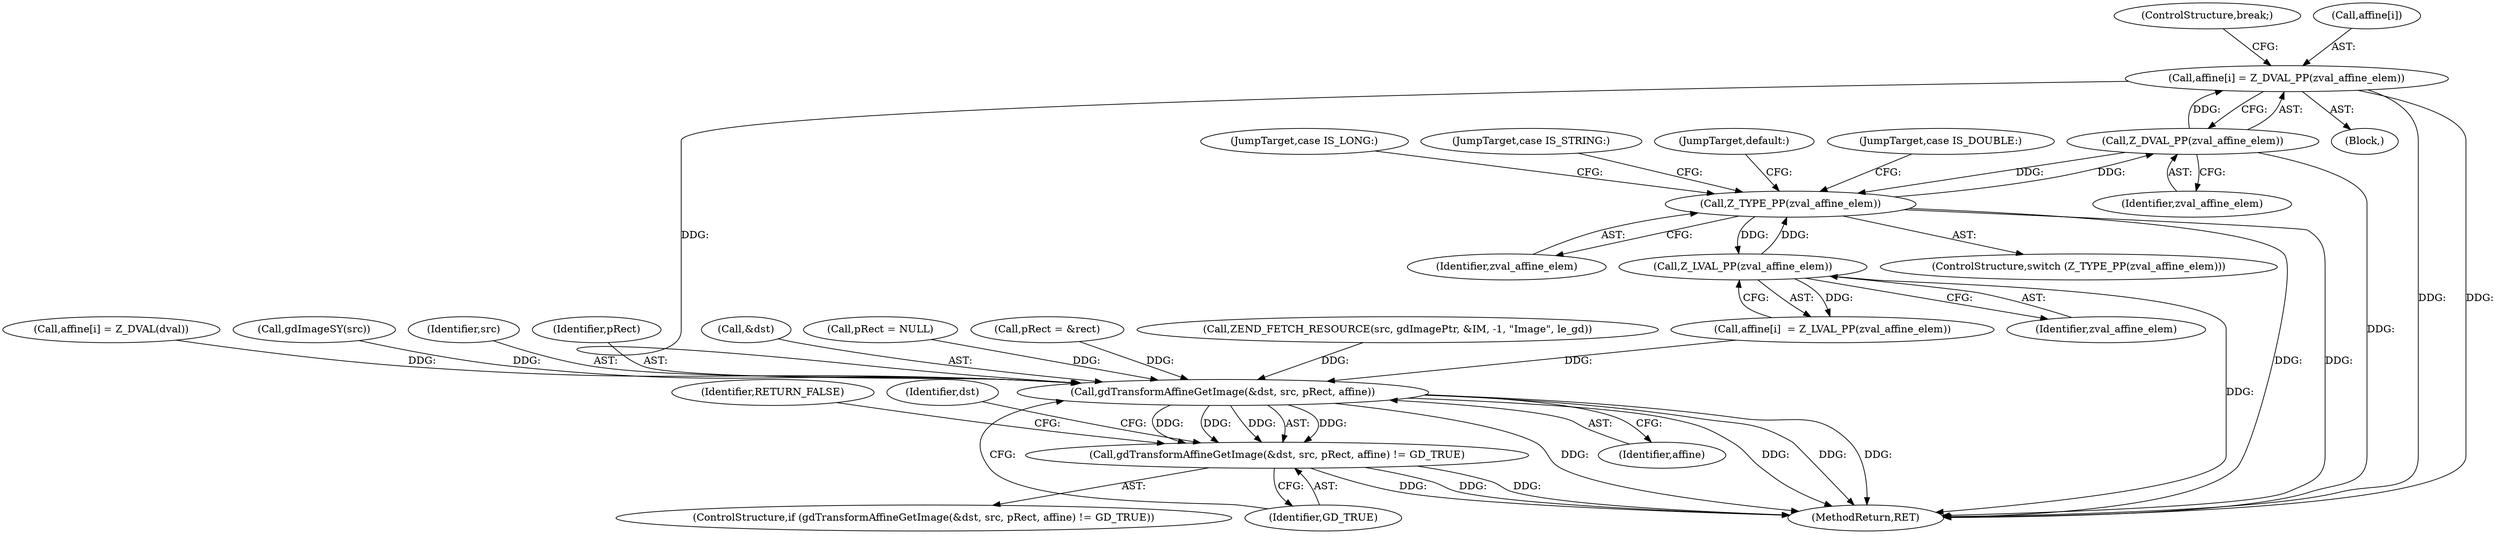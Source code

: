 digraph "0_php-src_2938329ce19cb8c4197dec146c3ec887c6f61d01_2@array" {
"1000180" [label="(Call,affine[i] = Z_DVAL_PP(zval_affine_elem))"];
"1000184" [label="(Call,Z_DVAL_PP(zval_affine_elem))"];
"1000168" [label="(Call,Z_TYPE_PP(zval_affine_elem))"];
"1000176" [label="(Call,Z_LVAL_PP(zval_affine_elem))"];
"1000446" [label="(Call,gdTransformAffineGetImage(&dst, src, pRect, affine))"];
"1000445" [label="(Call,gdTransformAffineGetImage(&dst, src, pRect, affine) != GD_TRUE)"];
"1000451" [label="(Identifier,affine)"];
"1000171" [label="(JumpTarget,case IS_LONG:)"];
"1000444" [label="(ControlStructure,if (gdTransformAffineGetImage(&dst, src, pRect, affine) != GD_TRUE))"];
"1000441" [label="(Call,pRect = NULL)"];
"1000186" [label="(ControlStructure,break;)"];
"1000169" [label="(Identifier,zval_affine_elem)"];
"1000411" [label="(Call,pRect = &rect)"];
"1000170" [label="(Block,)"];
"1000180" [label="(Call,affine[i] = Z_DVAL_PP(zval_affine_elem))"];
"1000187" [label="(JumpTarget,case IS_STRING:)"];
"1000126" [label="(Call,ZEND_FETCH_RESOURCE(src, gdImagePtr, &IM, -1, \"Image\", le_gd))"];
"1000208" [label="(JumpTarget,default:)"];
"1000201" [label="(Call,affine[i] = Z_DVAL(dval))"];
"1000445" [label="(Call,gdTransformAffineGetImage(&dst, src, pRect, affine) != GD_TRUE)"];
"1000452" [label="(Identifier,GD_TRUE)"];
"1000454" [label="(Identifier,RETURN_FALSE)"];
"1000184" [label="(Call,Z_DVAL_PP(zval_affine_elem))"];
"1000457" [label="(Identifier,dst)"];
"1000179" [label="(JumpTarget,case IS_DOUBLE:)"];
"1000167" [label="(ControlStructure,switch (Z_TYPE_PP(zval_affine_elem)))"];
"1000449" [label="(Identifier,src)"];
"1000181" [label="(Call,affine[i])"];
"1000467" [label="(MethodReturn,RET)"];
"1000176" [label="(Call,Z_LVAL_PP(zval_affine_elem))"];
"1000450" [label="(Identifier,pRect)"];
"1000439" [label="(Call,gdImageSY(src))"];
"1000168" [label="(Call,Z_TYPE_PP(zval_affine_elem))"];
"1000185" [label="(Identifier,zval_affine_elem)"];
"1000446" [label="(Call,gdTransformAffineGetImage(&dst, src, pRect, affine))"];
"1000447" [label="(Call,&dst)"];
"1000177" [label="(Identifier,zval_affine_elem)"];
"1000172" [label="(Call,affine[i]  = Z_LVAL_PP(zval_affine_elem))"];
"1000180" -> "1000170"  [label="AST: "];
"1000180" -> "1000184"  [label="CFG: "];
"1000181" -> "1000180"  [label="AST: "];
"1000184" -> "1000180"  [label="AST: "];
"1000186" -> "1000180"  [label="CFG: "];
"1000180" -> "1000467"  [label="DDG: "];
"1000180" -> "1000467"  [label="DDG: "];
"1000184" -> "1000180"  [label="DDG: "];
"1000180" -> "1000446"  [label="DDG: "];
"1000184" -> "1000185"  [label="CFG: "];
"1000185" -> "1000184"  [label="AST: "];
"1000184" -> "1000467"  [label="DDG: "];
"1000184" -> "1000168"  [label="DDG: "];
"1000168" -> "1000184"  [label="DDG: "];
"1000168" -> "1000167"  [label="AST: "];
"1000168" -> "1000169"  [label="CFG: "];
"1000169" -> "1000168"  [label="AST: "];
"1000171" -> "1000168"  [label="CFG: "];
"1000179" -> "1000168"  [label="CFG: "];
"1000187" -> "1000168"  [label="CFG: "];
"1000208" -> "1000168"  [label="CFG: "];
"1000168" -> "1000467"  [label="DDG: "];
"1000168" -> "1000467"  [label="DDG: "];
"1000176" -> "1000168"  [label="DDG: "];
"1000168" -> "1000176"  [label="DDG: "];
"1000176" -> "1000172"  [label="AST: "];
"1000176" -> "1000177"  [label="CFG: "];
"1000177" -> "1000176"  [label="AST: "];
"1000172" -> "1000176"  [label="CFG: "];
"1000176" -> "1000467"  [label="DDG: "];
"1000176" -> "1000172"  [label="DDG: "];
"1000446" -> "1000445"  [label="AST: "];
"1000446" -> "1000451"  [label="CFG: "];
"1000447" -> "1000446"  [label="AST: "];
"1000449" -> "1000446"  [label="AST: "];
"1000450" -> "1000446"  [label="AST: "];
"1000451" -> "1000446"  [label="AST: "];
"1000452" -> "1000446"  [label="CFG: "];
"1000446" -> "1000467"  [label="DDG: "];
"1000446" -> "1000467"  [label="DDG: "];
"1000446" -> "1000467"  [label="DDG: "];
"1000446" -> "1000467"  [label="DDG: "];
"1000446" -> "1000445"  [label="DDG: "];
"1000446" -> "1000445"  [label="DDG: "];
"1000446" -> "1000445"  [label="DDG: "];
"1000446" -> "1000445"  [label="DDG: "];
"1000439" -> "1000446"  [label="DDG: "];
"1000126" -> "1000446"  [label="DDG: "];
"1000441" -> "1000446"  [label="DDG: "];
"1000411" -> "1000446"  [label="DDG: "];
"1000172" -> "1000446"  [label="DDG: "];
"1000201" -> "1000446"  [label="DDG: "];
"1000445" -> "1000444"  [label="AST: "];
"1000445" -> "1000452"  [label="CFG: "];
"1000452" -> "1000445"  [label="AST: "];
"1000454" -> "1000445"  [label="CFG: "];
"1000457" -> "1000445"  [label="CFG: "];
"1000445" -> "1000467"  [label="DDG: "];
"1000445" -> "1000467"  [label="DDG: "];
"1000445" -> "1000467"  [label="DDG: "];
}
